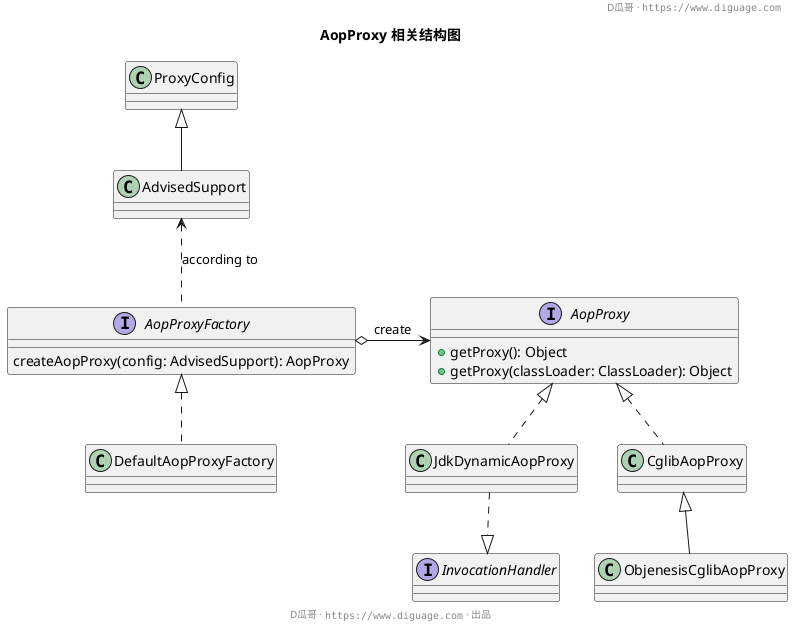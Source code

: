 @startuml
header D瓜哥 · ""https://www.diguage.com""

title **AopProxy 相关结构图**

interface AopProxy {
    + getProxy(): Object
    + getProxy(classLoader: ClassLoader): Object
}

class CglibAopProxy implements AopProxy
class ObjenesisCglibAopProxy extends CglibAopProxy

interface AopProxyFactory {
    createAopProxy(config: AdvisedSupport): AopProxy
}

AopProxyFactory o-right-> AopProxy :create

class AdvisedSupport extends ProxyConfig

AopProxyFactory .up.> AdvisedSupport :according to

class DefaultAopProxyFactory implements AopProxyFactory

class JdkDynamicAopProxy implements AopProxy

interface InvocationHandler
JdkDynamicAopProxy ..|> InvocationHandler

footer D瓜哥 · ""https://www.diguage.com"" · 出品
@enduml